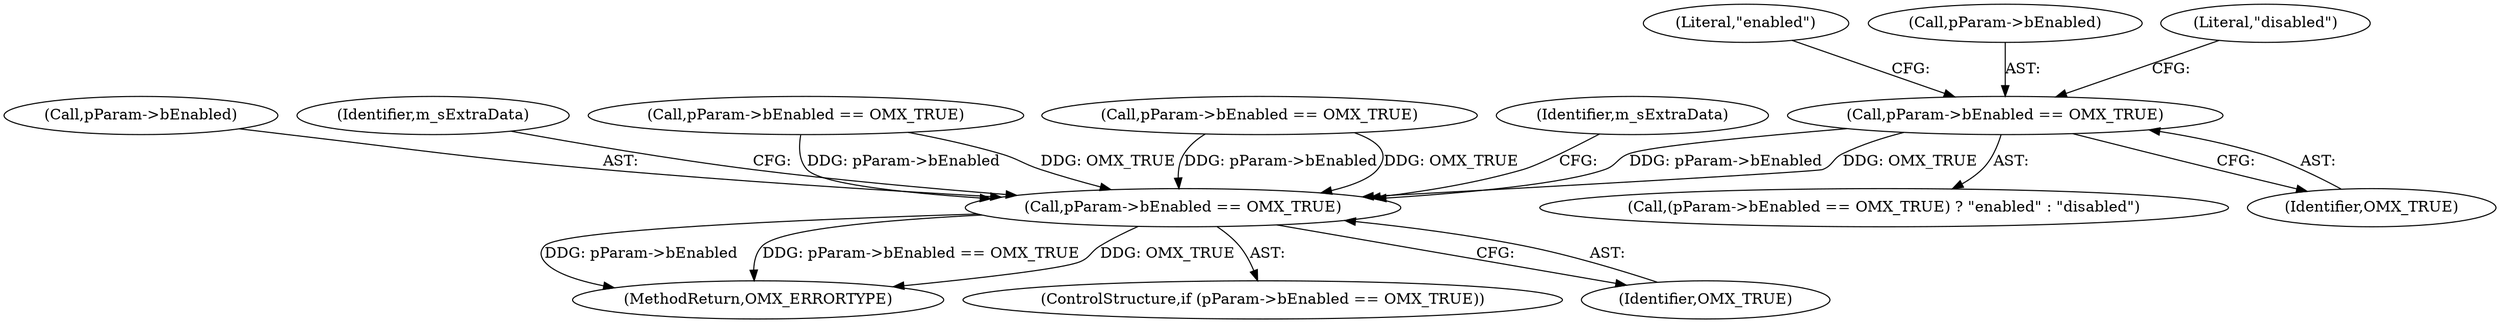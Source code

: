 digraph "0_Android_89913d7df36dbeb458ce165856bd6505a2ec647d_2@pointer" {
"1002331" [label="(Call,pParam->bEnabled == OMX_TRUE)"];
"1002440" [label="(Call,pParam->bEnabled == OMX_TRUE)"];
"1002951" [label="(MethodReturn,OMX_ERRORTYPE)"];
"1002441" [label="(Call,pParam->bEnabled)"];
"1002330" [label="(Call,(pParam->bEnabled == OMX_TRUE) ? \"enabled\" : \"disabled\")"];
"1002446" [label="(Identifier,m_sExtraData)"];
"1002331" [label="(Call,pParam->bEnabled == OMX_TRUE)"];
"1002413" [label="(Call,pParam->bEnabled == OMX_TRUE)"];
"1002335" [label="(Identifier,OMX_TRUE)"];
"1002369" [label="(Call,pParam->bEnabled == OMX_TRUE)"];
"1002439" [label="(ControlStructure,if (pParam->bEnabled == OMX_TRUE))"];
"1002336" [label="(Literal,\"enabled\")"];
"1002440" [label="(Call,pParam->bEnabled == OMX_TRUE)"];
"1002450" [label="(Identifier,m_sExtraData)"];
"1002332" [label="(Call,pParam->bEnabled)"];
"1002337" [label="(Literal,\"disabled\")"];
"1002444" [label="(Identifier,OMX_TRUE)"];
"1002331" -> "1002330"  [label="AST: "];
"1002331" -> "1002335"  [label="CFG: "];
"1002332" -> "1002331"  [label="AST: "];
"1002335" -> "1002331"  [label="AST: "];
"1002336" -> "1002331"  [label="CFG: "];
"1002337" -> "1002331"  [label="CFG: "];
"1002331" -> "1002440"  [label="DDG: pParam->bEnabled"];
"1002331" -> "1002440"  [label="DDG: OMX_TRUE"];
"1002440" -> "1002439"  [label="AST: "];
"1002440" -> "1002444"  [label="CFG: "];
"1002441" -> "1002440"  [label="AST: "];
"1002444" -> "1002440"  [label="AST: "];
"1002446" -> "1002440"  [label="CFG: "];
"1002450" -> "1002440"  [label="CFG: "];
"1002440" -> "1002951"  [label="DDG: pParam->bEnabled"];
"1002440" -> "1002951"  [label="DDG: pParam->bEnabled == OMX_TRUE"];
"1002440" -> "1002951"  [label="DDG: OMX_TRUE"];
"1002369" -> "1002440"  [label="DDG: pParam->bEnabled"];
"1002369" -> "1002440"  [label="DDG: OMX_TRUE"];
"1002413" -> "1002440"  [label="DDG: pParam->bEnabled"];
"1002413" -> "1002440"  [label="DDG: OMX_TRUE"];
}
